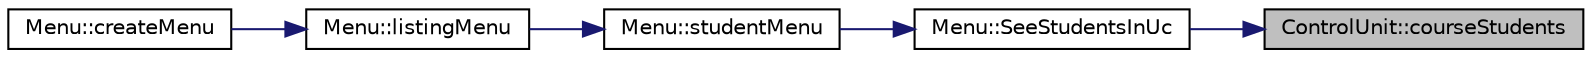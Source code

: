 digraph "ControlUnit::courseStudents"
{
 // LATEX_PDF_SIZE
  edge [fontname="Helvetica",fontsize="10",labelfontname="Helvetica",labelfontsize="10"];
  node [fontname="Helvetica",fontsize="10",shape=record];
  rankdir="RL";
  Node1 [label="ControlUnit::courseStudents",height=0.2,width=0.4,color="black", fillcolor="grey75", style="filled", fontcolor="black",tooltip="Displays the students enrolled in a specific course."];
  Node1 -> Node2 [dir="back",color="midnightblue",fontsize="10",style="solid"];
  Node2 [label="Menu::SeeStudentsInUc",height=0.2,width=0.4,color="black", fillcolor="white", style="filled",URL="$class_menu.html#a626e9d8417d0c75193231c3c2efca41c",tooltip="Lists all the students in a specific course."];
  Node2 -> Node3 [dir="back",color="midnightblue",fontsize="10",style="solid"];
  Node3 [label="Menu::studentMenu",height=0.2,width=0.4,color="black", fillcolor="white", style="filled",URL="$class_menu.html#a66828d2cad3aae2e602ad2454c8ea8d7",tooltip="Enters the student menu, which allows the user to see all students from a year, course or class."];
  Node3 -> Node4 [dir="back",color="midnightblue",fontsize="10",style="solid"];
  Node4 [label="Menu::listingMenu",height=0.2,width=0.4,color="black", fillcolor="white", style="filled",URL="$class_menu.html#af1ba39157732b6b1015cfe7b5a5c3353",tooltip="Enters the listing menu, which allows the user to list students, see schedules etc."];
  Node4 -> Node5 [dir="back",color="midnightblue",fontsize="10",style="solid"];
  Node5 [label="Menu::createMenu",height=0.2,width=0.4,color="black", fillcolor="white", style="filled",URL="$class_menu.html#a4cf70fb5ce8bc6bfcad587d74ff644d4",tooltip="Creates the menu."];
}
